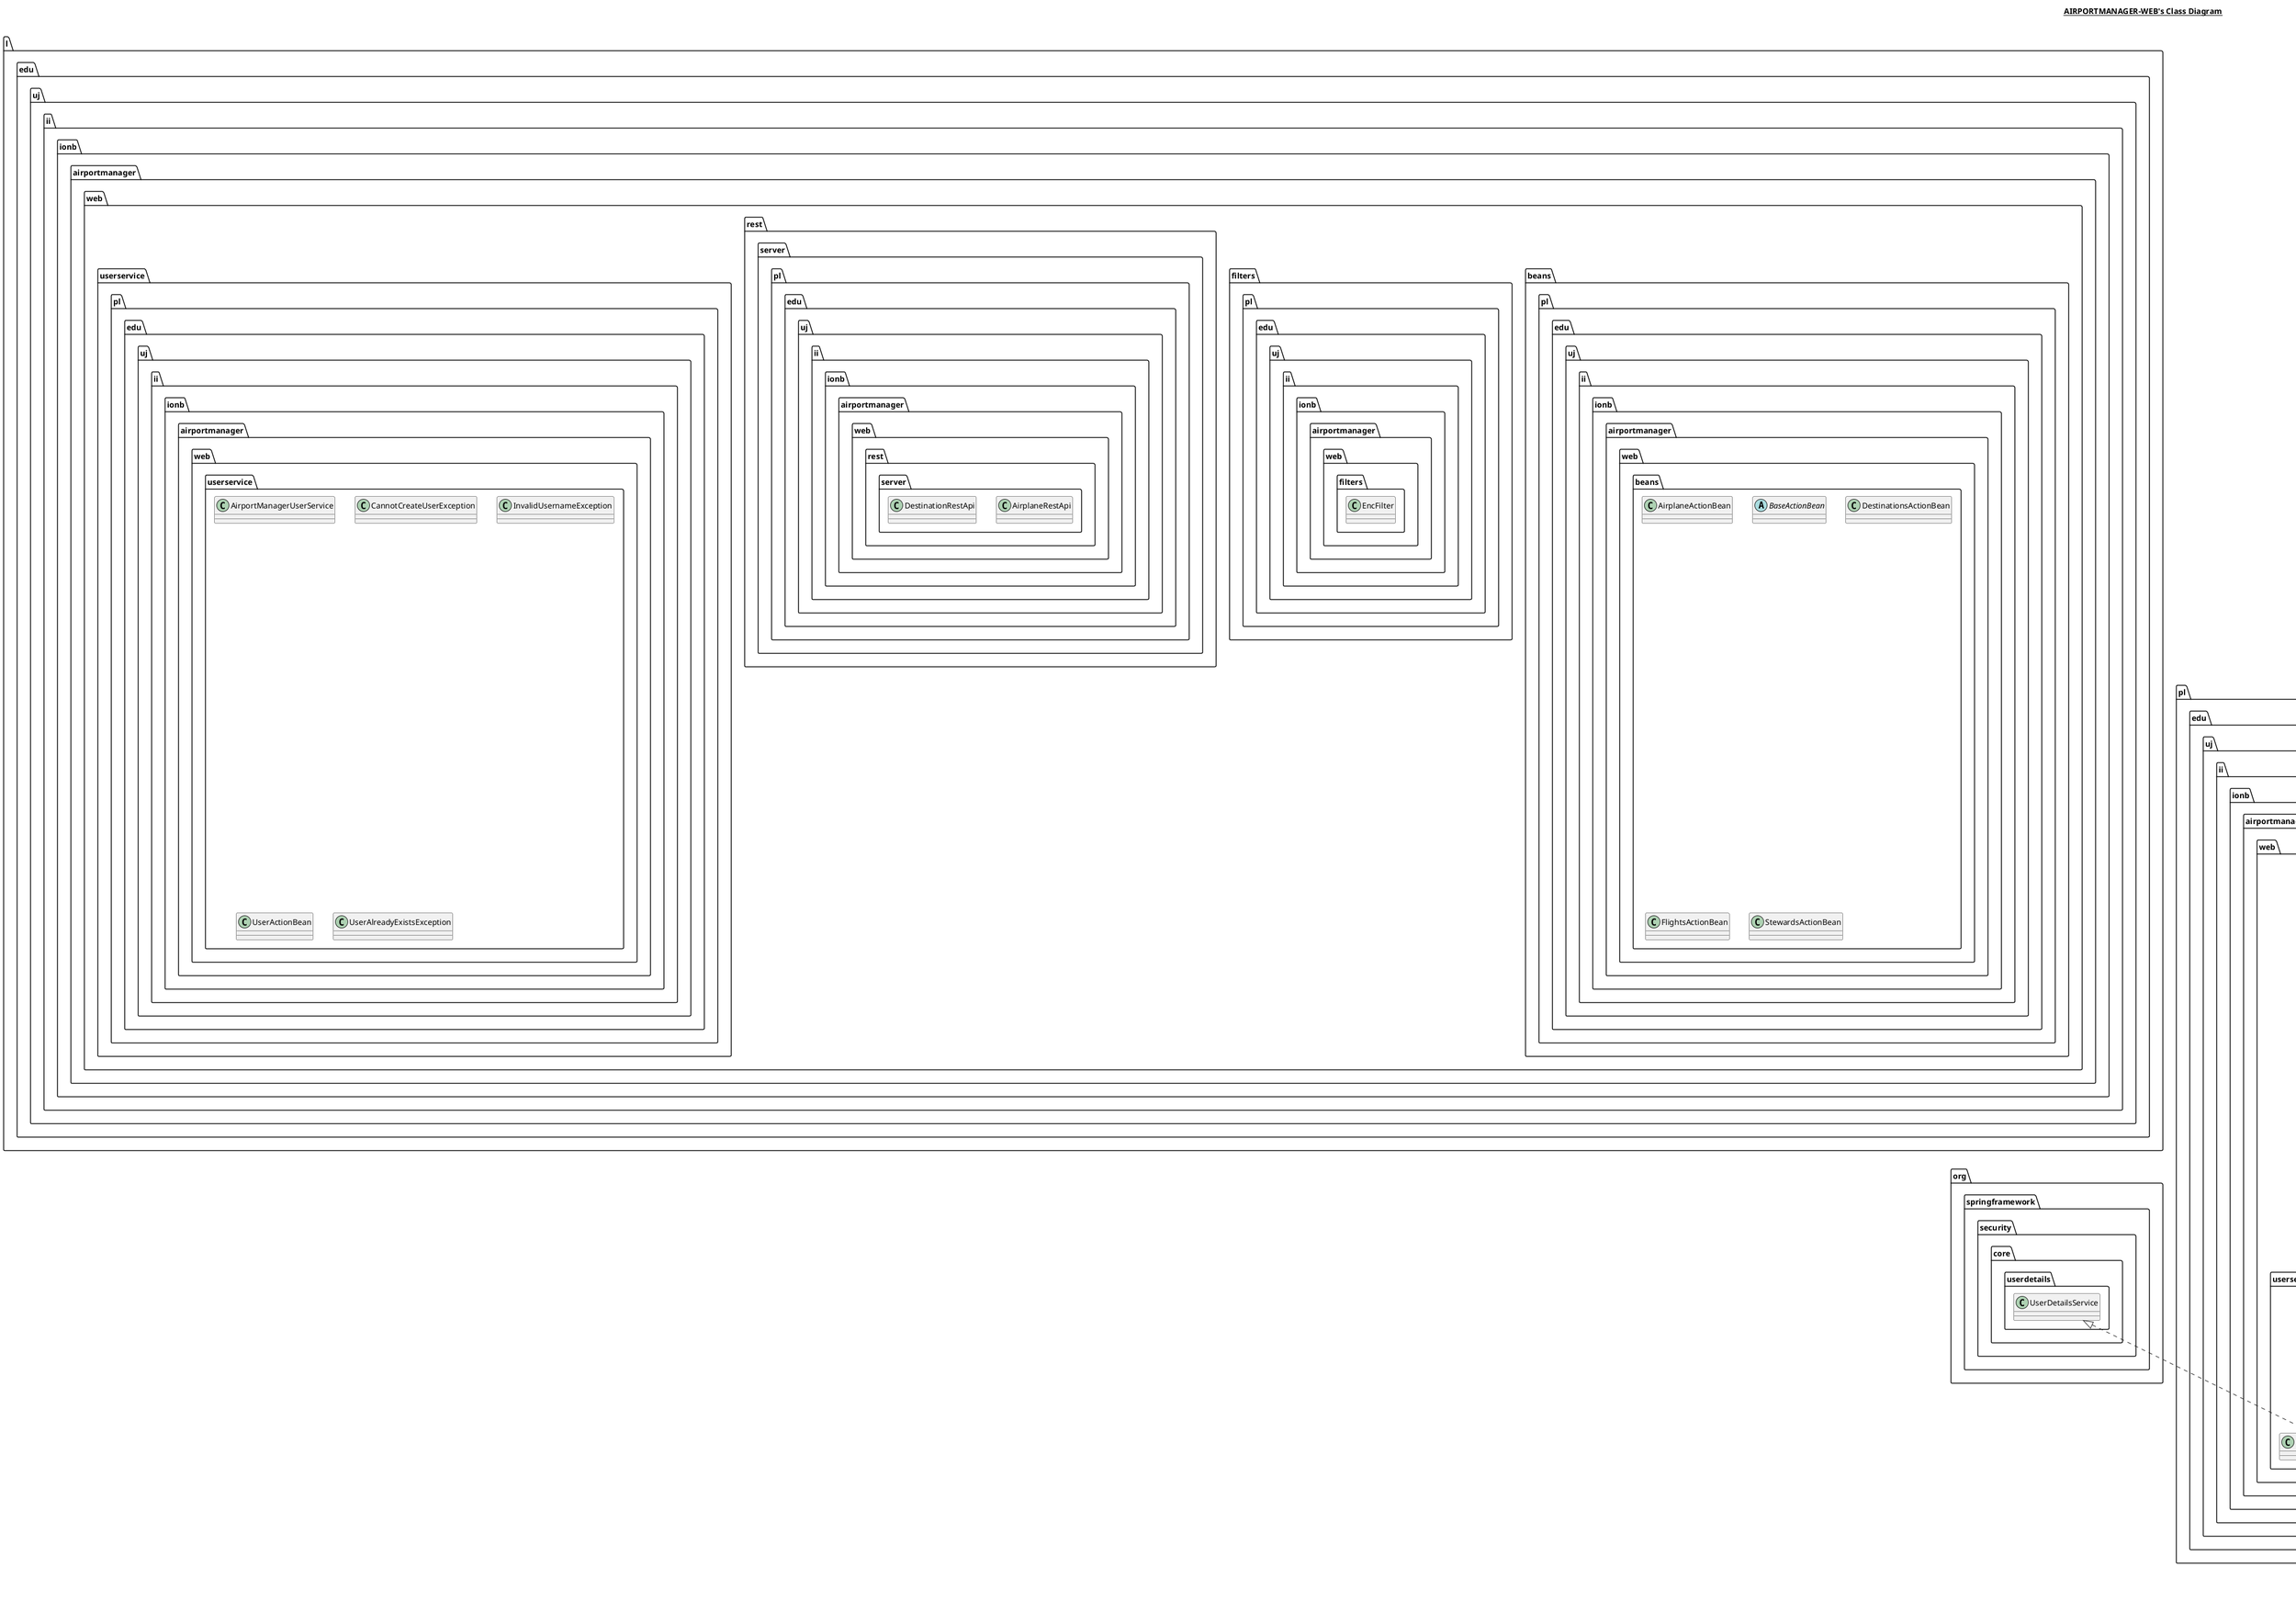 @startuml

title __AIRPORTMANAGER-WEB's Class Diagram__\n


    namespace l.edu.uj.ii.ionb.airportmanager.web.beans {
      class pl.edu.uj.ii.ionb.airportmanager.web.beans.AirplaneActionBean {
      }
    }

  


    namespace l.edu.uj.ii.ionb.airportmanager.web.beans {
      abstract class pl.edu.uj.ii.ionb.airportmanager.web.beans.BaseActionBean {
      }
    }

  


    namespace l.edu.uj.ii.ionb.airportmanager.web.beans {
      class pl.edu.uj.ii.ionb.airportmanager.web.beans.DestinationsActionBean {
      }
    }

  


    namespace l.edu.uj.ii.ionb.airportmanager.web.beans {
      class pl.edu.uj.ii.ionb.airportmanager.web.beans.FlightsActionBean {
      }
    }

  


    namespace l.edu.uj.ii.ionb.airportmanager.web.beans {
      class pl.edu.uj.ii.ionb.airportmanager.web.beans.StewardsActionBean {
      }
    }

  


    namespace l.edu.uj.ii.ionb.airportmanager.web.filters {
      class pl.edu.uj.ii.ionb.airportmanager.web.filters.EncFilter {
      }
    }

  


    namespace l.edu.uj.ii.ionb.airportmanager.web.rest.server {
      class pl.edu.uj.ii.ionb.airportmanager.web.rest.server.AirplaneRestApi {
      }
    }

  


    namespace l.edu.uj.ii.ionb.airportmanager.web.rest.server {
      class pl.edu.uj.ii.ionb.airportmanager.web.rest.server.DestinationRestApi {
      }
    }

  


    namespace l.edu.uj.ii.ionb.airportmanager.web.userservice {
      class pl.edu.uj.ii.ionb.airportmanager.web.userservice.AirportManagerUserService {
      }
    }

  


    namespace l.edu.uj.ii.ionb.airportmanager.web.userservice {
      class pl.edu.uj.ii.ionb.airportmanager.web.userservice.CannotCreateUserException {
      }
    }

  


    namespace l.edu.uj.ii.ionb.airportmanager.web.userservice {
      class pl.edu.uj.ii.ionb.airportmanager.web.userservice.InvalidUsernameException {
      }
    }

  


    namespace l.edu.uj.ii.ionb.airportmanager.web.userservice {
      class pl.edu.uj.ii.ionb.airportmanager.web.userservice.UserActionBean {
      }
    }

  


    namespace l.edu.uj.ii.ionb.airportmanager.web.userservice {
      class pl.edu.uj.ii.ionb.airportmanager.web.userservice.UserAlreadyExistsException {
      }
    }

  

  pl.edu.uj.ii.ionb.airportmanager.web.beans.AirplaneActionBean .up.|> net.sourceforge.stripes.validation.ValidationErrorHandler
  pl.edu.uj.ii.ionb.airportmanager.web.beans.AirplaneActionBean -up-|> pl.edu.uj.ii.ionb.airportmanager.web.beans.BaseActionBean
  pl.edu.uj.ii.ionb.airportmanager.web.beans.AirplaneActionBean o-- pl.edu.uj.ii.ionb.airportmanager.services.AirplaneService : airplaneService
  pl.edu.uj.ii.ionb.airportmanager.web.beans.AirplaneActionBean o-- pl.edu.uj.ii.ionb.airportmanager.transferobjects.AirplaneTO : airplane
  pl.edu.uj.ii.ionb.airportmanager.web.beans.BaseActionBean .up.|> net.sourceforge.stripes.action.ActionBean
  pl.edu.uj.ii.ionb.airportmanager.web.beans.DestinationsActionBean .up.|> net.sourceforge.stripes.validation.ValidationErrorHandler
  pl.edu.uj.ii.ionb.airportmanager.web.beans.DestinationsActionBean -up-|> pl.edu.uj.ii.ionb.airportmanager.web.beans.BaseActionBean
  pl.edu.uj.ii.ionb.airportmanager.web.beans.DestinationsActionBean o-- pl.edu.uj.ii.ionb.airportmanager.services.DestinationService : destinationService
  pl.edu.uj.ii.ionb.airportmanager.web.beans.DestinationsActionBean o-- pl.edu.uj.ii.ionb.airportmanager.transferobjects.DestinationTO : destination
  pl.edu.uj.ii.ionb.airportmanager.web.beans.FlightsActionBean -up-|> pl.edu.uj.ii.ionb.airportmanager.web.beans.BaseActionBean
  pl.edu.uj.ii.ionb.airportmanager.web.beans.FlightsActionBean o-- pl.edu.uj.ii.ionb.airportmanager.services.AirplaneService : airService
  pl.edu.uj.ii.ionb.airportmanager.web.beans.FlightsActionBean o-- pl.edu.uj.ii.ionb.airportmanager.services.DestinationService : desService
  pl.edu.uj.ii.ionb.airportmanager.web.beans.FlightsActionBean o-- pl.edu.uj.ii.ionb.airportmanager.transferobjects.FlightTO : flight
  pl.edu.uj.ii.ionb.airportmanager.web.beans.FlightsActionBean o-- pl.edu.uj.ii.ionb.airportmanager.services.FlightService : flightService
  pl.edu.uj.ii.ionb.airportmanager.web.beans.FlightsActionBean o-- pl.edu.uj.ii.ionb.airportmanager.services.StewardService : stewService
  pl.edu.uj.ii.ionb.airportmanager.web.beans.StewardsActionBean -up-|> pl.edu.uj.ii.ionb.airportmanager.web.beans.BaseActionBean
  pl.edu.uj.ii.ionb.airportmanager.web.beans.StewardsActionBean o-- pl.edu.uj.ii.ionb.airportmanager.services.FlightService : flightService
  pl.edu.uj.ii.ionb.airportmanager.web.beans.StewardsActionBean o-- pl.edu.uj.ii.ionb.airportmanager.services.StewardService : stewService
  pl.edu.uj.ii.ionb.airportmanager.web.beans.StewardsActionBean o-- pl.edu.uj.ii.ionb.airportmanager.transferobjects.StewardTO : steward
  pl.edu.uj.ii.ionb.airportmanager.web.filters.EncFilter .up.|> javax.servlet.Filter
  pl.edu.uj.ii.ionb.airportmanager.web.rest.server.AirplaneRestApi o-- pl.edu.uj.ii.ionb.airportmanager.services.AirplaneService : airService
  pl.edu.uj.ii.ionb.airportmanager.web.rest.server.DestinationRestApi o-- pl.edu.uj.ii.ionb.airportmanager.services.DestinationService : destService
  pl.edu.uj.ii.ionb.airportmanager.web.userservice.AirportManagerUserService .up.|> org.springframework.security.core.userdetails.UserDetailsService
  pl.edu.uj.ii.ionb.airportmanager.web.userservice.InvalidUsernameException -up-|> pl.edu.uj.ii.ionb.airportmanager.web.userservice.CannotCreateUserException
  pl.edu.uj.ii.ionb.airportmanager.web.userservice.UserActionBean -up-|> pl.edu.uj.ii.ionb.airportmanager.web.beans.BaseActionBean
  pl.edu.uj.ii.ionb.airportmanager.web.userservice.UserActionBean o-- pl.edu.uj.ii.ionb.airportmanager.web.userservice.AirportManagerUserService : userService
  pl.edu.uj.ii.ionb.airportmanager.web.userservice.UserAlreadyExistsException -up-|> pl.edu.uj.ii.ionb.airportmanager.web.userservice.CannotCreateUserException


right footer


PlantUML diagram generated by SketchIt! (https://bitbucket.org/pmesmeur/sketch.it)
For more information about this tool, please contact philippe.mesmeur@gmail.com
endfooter

@enduml

